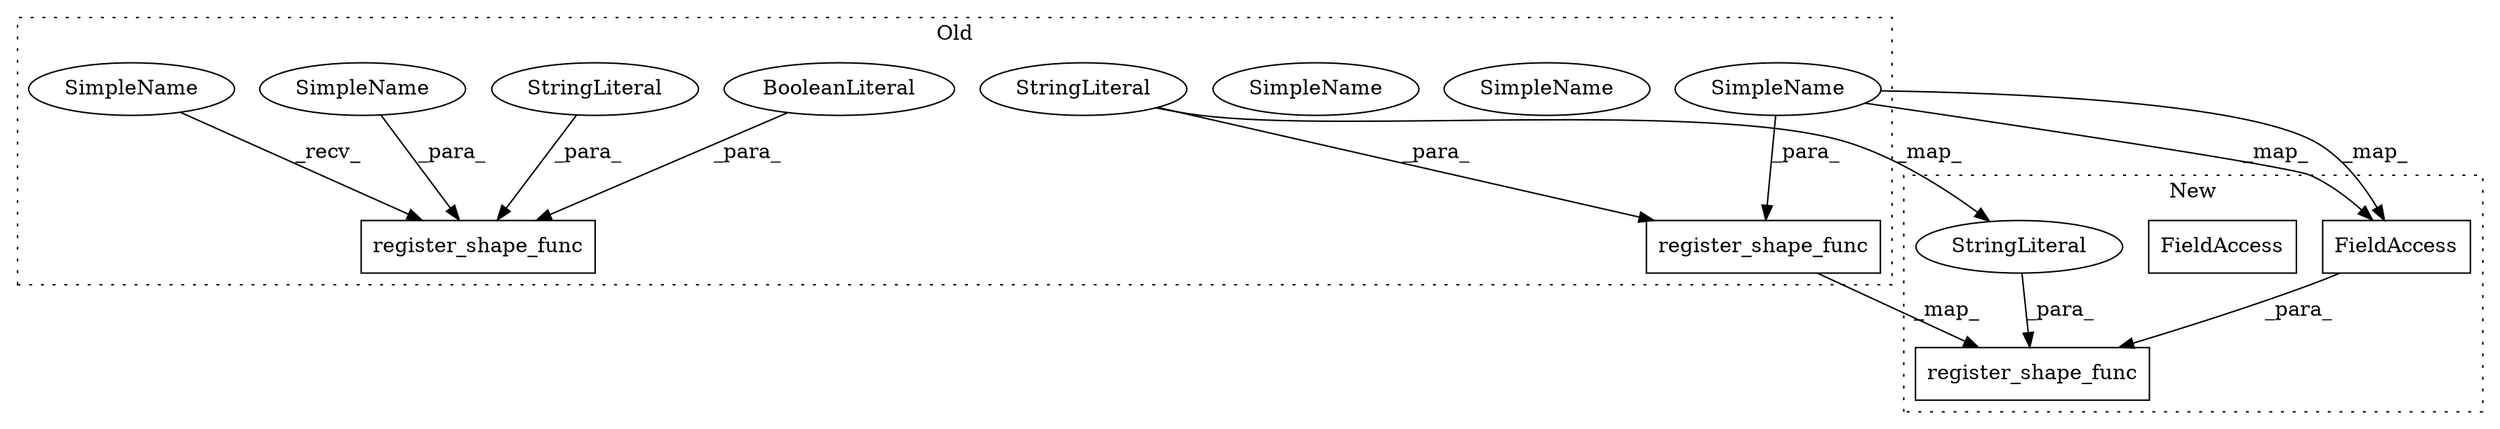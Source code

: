 digraph G {
subgraph cluster0 {
1 [label="register_shape_func" a="32" s="36431,36486" l="20,1" shape="box"];
3 [label="StringLiteral" a="45" s="36451" l="9" shape="ellipse"];
5 [label="register_shape_func" a="32" s="36294,36353" l="20,1" shape="box"];
6 [label="SimpleName" a="42" s="36467" l="19" shape="ellipse"];
9 [label="SimpleName" a="42" s="36467" l="19" shape="ellipse"];
10 [label="BooleanLiteral" a="9" s="36328" l="5" shape="ellipse"];
11 [label="StringLiteral" a="45" s="36314" l="13" shape="ellipse"];
12 [label="SimpleName" a="42" s="36334" l="19" shape="ellipse"];
13 [label="SimpleName" a="42" s="36467" l="19" shape="ellipse"];
14 [label="SimpleName" a="42" s="36291" l="2" shape="ellipse"];
label = "Old";
style="dotted";
}
subgraph cluster1 {
2 [label="register_shape_func" a="32" s="32869,32942" l="20,1" shape="box"];
4 [label="StringLiteral" a="45" s="32889" l="22" shape="ellipse"];
7 [label="FieldAccess" a="22" s="32918" l="24" shape="box"];
8 [label="FieldAccess" a="22" s="32918" l="24" shape="box"];
label = "New";
style="dotted";
}
1 -> 2 [label="_map_"];
3 -> 1 [label="_para_"];
3 -> 4 [label="_map_"];
4 -> 2 [label="_para_"];
8 -> 2 [label="_para_"];
10 -> 5 [label="_para_"];
11 -> 5 [label="_para_"];
12 -> 5 [label="_para_"];
13 -> 8 [label="_map_"];
13 -> 8 [label="_map_"];
13 -> 1 [label="_para_"];
14 -> 5 [label="_recv_"];
}